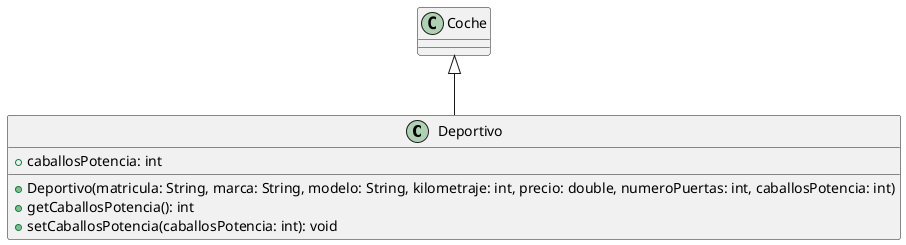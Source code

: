 @startuml
class Deportivo extends Coche {
  + caballosPotencia: int
  + Deportivo(matricula: String, marca: String, modelo: String, kilometraje: int, precio: double, numeroPuertas: int, caballosPotencia: int)
  + getCaballosPotencia(): int
  + setCaballosPotencia(caballosPotencia: int): void
}
@enduml
